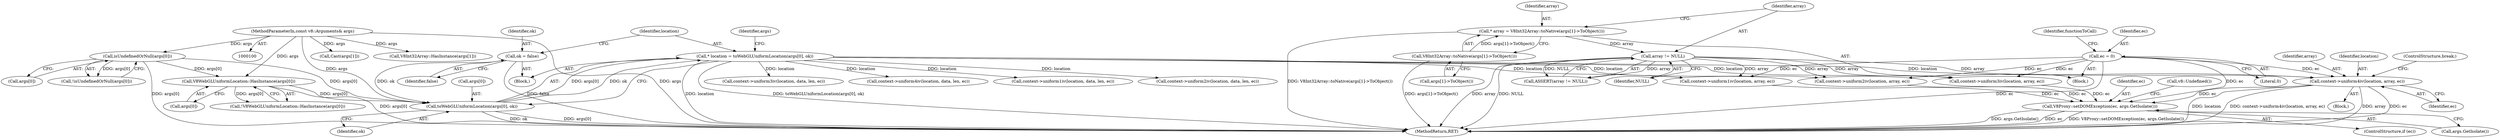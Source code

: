 digraph "0_Chrome_e9372a1bfd3588a80fcf49aa07321f0971dd6091_62@pointer" {
"1000189" [label="(Call,context->uniform4iv(location, array, ec))"];
"1000141" [label="(Call,* location = toWebGLUniformLocation(args[0], ok))"];
"1000143" [label="(Call,toWebGLUniformLocation(args[0], ok))"];
"1000128" [label="(Call,V8WebGLUniformLocation::HasInstance(args[0]))"];
"1000123" [label="(Call,isUndefinedOrNull(args[0]))"];
"1000101" [label="(MethodParameterIn,const v8::Arguments& args)"];
"1000137" [label="(Call,ok = false)"];
"1000160" [label="(Call,array != NULL)"];
"1000155" [label="(Call,* array = V8Int32Array::toNative(args[1]->ToObject()))"];
"1000157" [label="(Call,V8Int32Array::toNative(args[1]->ToObject()))"];
"1000164" [label="(Call,ec = 0)"];
"1000199" [label="(Call,V8Proxy::setDOMException(ec, args.GetIsolate()))"];
"1000165" [label="(Identifier,ec)"];
"1000213" [label="(Call,Cast(args[1]))"];
"1000162" [label="(Identifier,NULL)"];
"1000200" [label="(Identifier,ec)"];
"1000283" [label="(MethodReturn,RET)"];
"1000101" [label="(MethodParameterIn,const v8::Arguments& args)"];
"1000153" [label="(Block,)"];
"1000171" [label="(Call,context->uniform1iv(location, array, ec))"];
"1000159" [label="(Call,ASSERT(array != NULL))"];
"1000124" [label="(Call,args[0])"];
"1000177" [label="(Call,context->uniform2iv(location, array, ec))"];
"1000143" [label="(Call,toWebGLUniformLocation(args[0], ok))"];
"1000191" [label="(Identifier,array)"];
"1000161" [label="(Identifier,array)"];
"1000164" [label="(Call,ec = 0)"];
"1000103" [label="(Block,)"];
"1000158" [label="(Call,args[1]->ToObject())"];
"1000138" [label="(Identifier,ok)"];
"1000169" [label="(Block,)"];
"1000189" [label="(Call,context->uniform4iv(location, array, ec))"];
"1000129" [label="(Call,args[0])"];
"1000201" [label="(Call,args.GetIsolate())"];
"1000258" [label="(Call,context->uniform3iv(location, data, len, ec))"];
"1000265" [label="(Call,context->uniform4iv(location, data, len, ec))"];
"1000155" [label="(Call,* array = V8Int32Array::toNative(args[1]->ToObject()))"];
"1000123" [label="(Call,isUndefinedOrNull(args[0]))"];
"1000127" [label="(Call,!V8WebGLUniformLocation::HasInstance(args[0]))"];
"1000147" [label="(Identifier,ok)"];
"1000166" [label="(Literal,0)"];
"1000192" [label="(Identifier,ec)"];
"1000151" [label="(Identifier,args)"];
"1000244" [label="(Call,context->uniform1iv(location, data, len, ec))"];
"1000168" [label="(Identifier,functionToCall)"];
"1000139" [label="(Identifier,false)"];
"1000128" [label="(Call,V8WebGLUniformLocation::HasInstance(args[0]))"];
"1000157" [label="(Call,V8Int32Array::toNative(args[1]->ToObject()))"];
"1000190" [label="(Identifier,location)"];
"1000160" [label="(Call,array != NULL)"];
"1000142" [label="(Identifier,location)"];
"1000122" [label="(Call,!isUndefinedOrNull(args[0]))"];
"1000197" [label="(ControlStructure,if (ec))"];
"1000199" [label="(Call,V8Proxy::setDOMException(ec, args.GetIsolate()))"];
"1000193" [label="(ControlStructure,break;)"];
"1000137" [label="(Call,ok = false)"];
"1000149" [label="(Call,V8Int32Array::HasInstance(args[1]))"];
"1000203" [label="(Call,v8::Undefined())"];
"1000251" [label="(Call,context->uniform2iv(location, data, len, ec))"];
"1000156" [label="(Identifier,array)"];
"1000141" [label="(Call,* location = toWebGLUniformLocation(args[0], ok))"];
"1000144" [label="(Call,args[0])"];
"1000183" [label="(Call,context->uniform3iv(location, array, ec))"];
"1000189" -> "1000169"  [label="AST: "];
"1000189" -> "1000192"  [label="CFG: "];
"1000190" -> "1000189"  [label="AST: "];
"1000191" -> "1000189"  [label="AST: "];
"1000192" -> "1000189"  [label="AST: "];
"1000193" -> "1000189"  [label="CFG: "];
"1000189" -> "1000283"  [label="DDG: location"];
"1000189" -> "1000283"  [label="DDG: context->uniform4iv(location, array, ec)"];
"1000189" -> "1000283"  [label="DDG: array"];
"1000189" -> "1000283"  [label="DDG: ec"];
"1000141" -> "1000189"  [label="DDG: location"];
"1000160" -> "1000189"  [label="DDG: array"];
"1000164" -> "1000189"  [label="DDG: ec"];
"1000189" -> "1000199"  [label="DDG: ec"];
"1000141" -> "1000103"  [label="AST: "];
"1000141" -> "1000143"  [label="CFG: "];
"1000142" -> "1000141"  [label="AST: "];
"1000143" -> "1000141"  [label="AST: "];
"1000151" -> "1000141"  [label="CFG: "];
"1000141" -> "1000283"  [label="DDG: location"];
"1000141" -> "1000283"  [label="DDG: toWebGLUniformLocation(args[0], ok)"];
"1000143" -> "1000141"  [label="DDG: args[0]"];
"1000143" -> "1000141"  [label="DDG: ok"];
"1000141" -> "1000171"  [label="DDG: location"];
"1000141" -> "1000177"  [label="DDG: location"];
"1000141" -> "1000183"  [label="DDG: location"];
"1000141" -> "1000244"  [label="DDG: location"];
"1000141" -> "1000251"  [label="DDG: location"];
"1000141" -> "1000258"  [label="DDG: location"];
"1000141" -> "1000265"  [label="DDG: location"];
"1000143" -> "1000147"  [label="CFG: "];
"1000144" -> "1000143"  [label="AST: "];
"1000147" -> "1000143"  [label="AST: "];
"1000143" -> "1000283"  [label="DDG: args[0]"];
"1000143" -> "1000283"  [label="DDG: ok"];
"1000128" -> "1000143"  [label="DDG: args[0]"];
"1000123" -> "1000143"  [label="DDG: args[0]"];
"1000101" -> "1000143"  [label="DDG: args"];
"1000137" -> "1000143"  [label="DDG: ok"];
"1000128" -> "1000127"  [label="AST: "];
"1000128" -> "1000129"  [label="CFG: "];
"1000129" -> "1000128"  [label="AST: "];
"1000127" -> "1000128"  [label="CFG: "];
"1000128" -> "1000283"  [label="DDG: args[0]"];
"1000128" -> "1000127"  [label="DDG: args[0]"];
"1000123" -> "1000128"  [label="DDG: args[0]"];
"1000101" -> "1000128"  [label="DDG: args"];
"1000123" -> "1000122"  [label="AST: "];
"1000123" -> "1000124"  [label="CFG: "];
"1000124" -> "1000123"  [label="AST: "];
"1000122" -> "1000123"  [label="CFG: "];
"1000123" -> "1000283"  [label="DDG: args[0]"];
"1000123" -> "1000122"  [label="DDG: args[0]"];
"1000101" -> "1000123"  [label="DDG: args"];
"1000101" -> "1000100"  [label="AST: "];
"1000101" -> "1000283"  [label="DDG: args"];
"1000101" -> "1000149"  [label="DDG: args"];
"1000101" -> "1000213"  [label="DDG: args"];
"1000137" -> "1000103"  [label="AST: "];
"1000137" -> "1000139"  [label="CFG: "];
"1000138" -> "1000137"  [label="AST: "];
"1000139" -> "1000137"  [label="AST: "];
"1000142" -> "1000137"  [label="CFG: "];
"1000137" -> "1000283"  [label="DDG: false"];
"1000160" -> "1000159"  [label="AST: "];
"1000160" -> "1000162"  [label="CFG: "];
"1000161" -> "1000160"  [label="AST: "];
"1000162" -> "1000160"  [label="AST: "];
"1000159" -> "1000160"  [label="CFG: "];
"1000160" -> "1000283"  [label="DDG: NULL"];
"1000160" -> "1000283"  [label="DDG: array"];
"1000160" -> "1000159"  [label="DDG: array"];
"1000160" -> "1000159"  [label="DDG: NULL"];
"1000155" -> "1000160"  [label="DDG: array"];
"1000160" -> "1000171"  [label="DDG: array"];
"1000160" -> "1000177"  [label="DDG: array"];
"1000160" -> "1000183"  [label="DDG: array"];
"1000155" -> "1000153"  [label="AST: "];
"1000155" -> "1000157"  [label="CFG: "];
"1000156" -> "1000155"  [label="AST: "];
"1000157" -> "1000155"  [label="AST: "];
"1000161" -> "1000155"  [label="CFG: "];
"1000155" -> "1000283"  [label="DDG: V8Int32Array::toNative(args[1]->ToObject())"];
"1000157" -> "1000155"  [label="DDG: args[1]->ToObject()"];
"1000157" -> "1000158"  [label="CFG: "];
"1000158" -> "1000157"  [label="AST: "];
"1000157" -> "1000283"  [label="DDG: args[1]->ToObject()"];
"1000164" -> "1000153"  [label="AST: "];
"1000164" -> "1000166"  [label="CFG: "];
"1000165" -> "1000164"  [label="AST: "];
"1000166" -> "1000164"  [label="AST: "];
"1000168" -> "1000164"  [label="CFG: "];
"1000164" -> "1000283"  [label="DDG: ec"];
"1000164" -> "1000171"  [label="DDG: ec"];
"1000164" -> "1000177"  [label="DDG: ec"];
"1000164" -> "1000183"  [label="DDG: ec"];
"1000164" -> "1000199"  [label="DDG: ec"];
"1000199" -> "1000197"  [label="AST: "];
"1000199" -> "1000201"  [label="CFG: "];
"1000200" -> "1000199"  [label="AST: "];
"1000201" -> "1000199"  [label="AST: "];
"1000203" -> "1000199"  [label="CFG: "];
"1000199" -> "1000283"  [label="DDG: args.GetIsolate()"];
"1000199" -> "1000283"  [label="DDG: ec"];
"1000199" -> "1000283"  [label="DDG: V8Proxy::setDOMException(ec, args.GetIsolate())"];
"1000183" -> "1000199"  [label="DDG: ec"];
"1000177" -> "1000199"  [label="DDG: ec"];
"1000171" -> "1000199"  [label="DDG: ec"];
}

